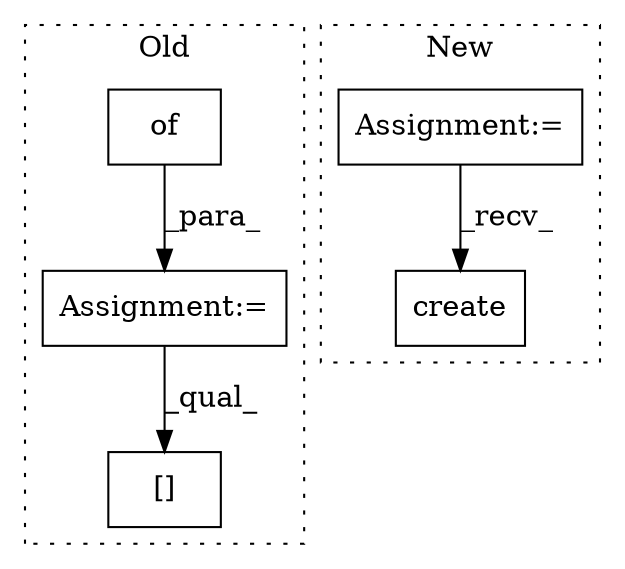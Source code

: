 digraph G {
subgraph cluster0 {
1 [label="of" a="32" s="903" l="4" shape="box"];
4 [label="Assignment:=" a="7" s="898" l="1" shape="box"];
5 [label="[]" a="2" s="915,929" l="6,1" shape="box"];
label = "Old";
style="dotted";
}
subgraph cluster1 {
2 [label="create" a="32" s="913" l="8" shape="box"];
3 [label="Assignment:=" a="7" s="890" l="1" shape="box"];
label = "New";
style="dotted";
}
1 -> 4 [label="_para_"];
3 -> 2 [label="_recv_"];
4 -> 5 [label="_qual_"];
}